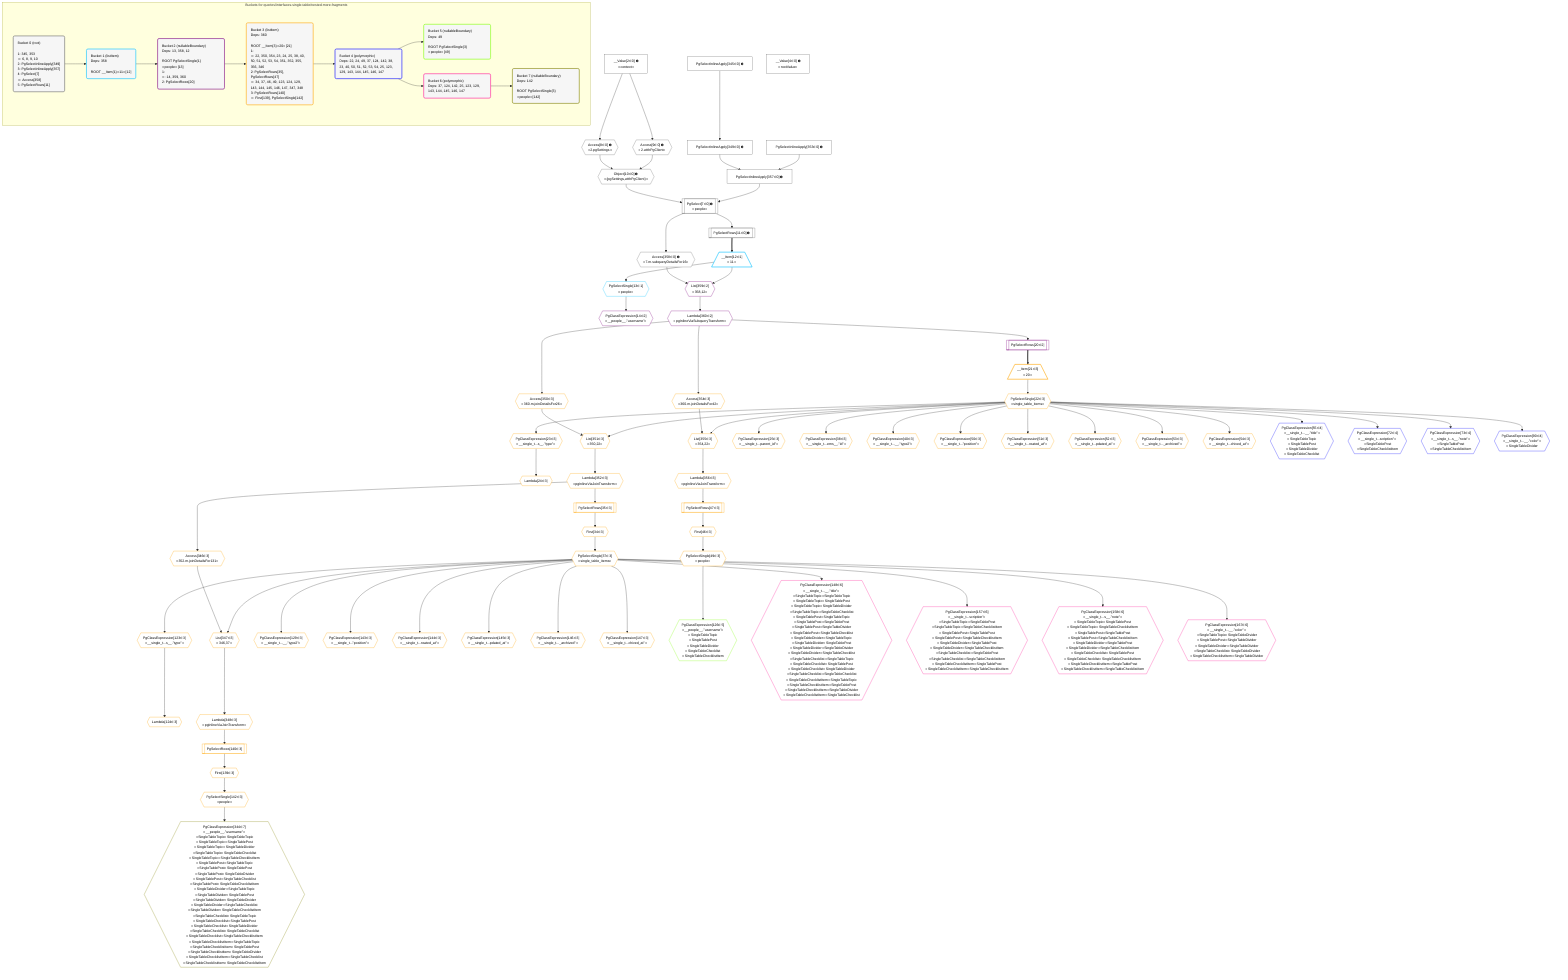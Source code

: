 %%{init: {'themeVariables': { 'fontSize': '12px'}}}%%
graph TD
    classDef path fill:#eee,stroke:#000,color:#000
    classDef plan fill:#fff,stroke-width:1px,color:#000
    classDef itemplan fill:#fff,stroke-width:2px,color:#000
    classDef unbatchedplan fill:#dff,stroke-width:1px,color:#000
    classDef sideeffectplan fill:#fcc,stroke-width:2px,color:#000
    classDef bucket fill:#f6f6f6,color:#000,stroke-width:2px,text-align:left

    subgraph "Buckets for queries/interfaces-single-table/nested-more-fragments"
    Bucket0("Bucket 0 (root)<br /><br />1: 345, 353<br />ᐳ: 6, 8, 9, 10<br />2: PgSelectInlineApply[349]<br />3: PgSelectInlineApply[357]<br />4: PgSelect[7]<br />ᐳ: Access[358]<br />5: PgSelectRows[11]"):::bucket
    Bucket1("Bucket 1 (listItem)<br />Deps: 358<br /><br />ROOT __Item{1}ᐸ11ᐳ[12]"):::bucket
    Bucket2("Bucket 2 (nullableBoundary)<br />Deps: 13, 358, 12<br /><br />ROOT PgSelectSingle{1}ᐸpeopleᐳ[13]<br />1: <br />ᐳ: 14, 359, 360<br />2: PgSelectRows[20]"):::bucket
    Bucket3("Bucket 3 (listItem)<br />Deps: 360<br /><br />ROOT __Item{3}ᐸ20ᐳ[21]<br />1: <br />ᐳ: 22, 350, 354, 23, 24, 25, 38, 40, 50, 51, 52, 53, 54, 351, 352, 355, 356, 346<br />2: PgSelectRows[35], PgSelectRows[47]<br />ᐳ: 34, 37, 46, 49, 123, 124, 129, 143, 144, 145, 146, 147, 347, 348<br />3: PgSelectRows[140]<br />ᐳ: First[139], PgSelectSingle[142]"):::bucket
    Bucket4("Bucket 4 (polymorphic)<br />Deps: 22, 24, 49, 37, 124, 142, 38, 23, 40, 50, 51, 52, 53, 54, 25, 123, 129, 143, 144, 145, 146, 147"):::bucket
    Bucket5("Bucket 5 (nullableBoundary)<br />Deps: 49<br /><br />ROOT PgSelectSingle{3}ᐸpeopleᐳ[49]"):::bucket
    Bucket6("Bucket 6 (polymorphic)<br />Deps: 37, 124, 142, 25, 123, 129, 143, 144, 145, 146, 147"):::bucket
    Bucket7("Bucket 7 (nullableBoundary)<br />Deps: 142<br /><br />ROOT PgSelectSingle{3}ᐸpeopleᐳ[142]"):::bucket
    end
    Bucket0 --> Bucket1
    Bucket1 --> Bucket2
    Bucket2 --> Bucket3
    Bucket3 --> Bucket4
    Bucket4 --> Bucket5 & Bucket6
    Bucket6 --> Bucket7

    %% plan dependencies
    PgSelectInlineApply357["PgSelectInlineApply[357∈0] ➊"]:::plan
    PgSelectInlineApply349["PgSelectInlineApply[349∈0] ➊"]:::plan
    PgSelectInlineApply353["PgSelectInlineApply[353∈0] ➊"]:::plan
    PgSelectInlineApply349 & PgSelectInlineApply353 --> PgSelectInlineApply357
    PgSelect7[["PgSelect[7∈0] ➊<br />ᐸpeopleᐳ"]]:::plan
    Object10{{"Object[10∈0] ➊<br />ᐸ{pgSettings,withPgClient}ᐳ"}}:::plan
    Object10 & PgSelectInlineApply357 --> PgSelect7
    Access8{{"Access[8∈0] ➊<br />ᐸ2.pgSettingsᐳ"}}:::plan
    Access9{{"Access[9∈0] ➊<br />ᐸ2.withPgClientᐳ"}}:::plan
    Access8 & Access9 --> Object10
    __Value2["__Value[2∈0] ➊<br />ᐸcontextᐳ"]:::plan
    __Value2 --> Access8
    __Value2 --> Access9
    PgSelectRows11[["PgSelectRows[11∈0] ➊"]]:::plan
    PgSelect7 --> PgSelectRows11
    PgSelectInlineApply345["PgSelectInlineApply[345∈0] ➊"]:::plan
    PgSelectInlineApply345 --> PgSelectInlineApply349
    Access358{{"Access[358∈0] ➊<br />ᐸ7.m.subqueryDetailsFor16ᐳ"}}:::plan
    PgSelect7 --> Access358
    __Value4["__Value[4∈0] ➊<br />ᐸrootValueᐳ"]:::plan
    __Item12[/"__Item[12∈1]<br />ᐸ11ᐳ"\]:::itemplan
    PgSelectRows11 ==> __Item12
    PgSelectSingle13{{"PgSelectSingle[13∈1]<br />ᐸpeopleᐳ"}}:::plan
    __Item12 --> PgSelectSingle13
    List359{{"List[359∈2]<br />ᐸ358,12ᐳ"}}:::plan
    Access358 & __Item12 --> List359
    PgClassExpression14{{"PgClassExpression[14∈2]<br />ᐸ__people__.”username”ᐳ"}}:::plan
    PgSelectSingle13 --> PgClassExpression14
    PgSelectRows20[["PgSelectRows[20∈2]"]]:::plan
    Lambda360{{"Lambda[360∈2]<br />ᐸpgInlineViaSubqueryTransformᐳ"}}:::plan
    Lambda360 --> PgSelectRows20
    List359 --> Lambda360
    List347{{"List[347∈3]<br />ᐸ346,37ᐳ"}}:::plan
    Access346{{"Access[346∈3]<br />ᐸ352.m.joinDetailsFor131ᐳ"}}:::plan
    PgSelectSingle37{{"PgSelectSingle[37∈3]<br />ᐸsingle_table_itemsᐳ"}}:::plan
    Access346 & PgSelectSingle37 --> List347
    List351{{"List[351∈3]<br />ᐸ350,22ᐳ"}}:::plan
    Access350{{"Access[350∈3]<br />ᐸ360.m.joinDetailsFor26ᐳ"}}:::plan
    PgSelectSingle22{{"PgSelectSingle[22∈3]<br />ᐸsingle_table_itemsᐳ"}}:::plan
    Access350 & PgSelectSingle22 --> List351
    List355{{"List[355∈3]<br />ᐸ354,22ᐳ"}}:::plan
    Access354{{"Access[354∈3]<br />ᐸ360.m.joinDetailsFor42ᐳ"}}:::plan
    Access354 & PgSelectSingle22 --> List355
    __Item21[/"__Item[21∈3]<br />ᐸ20ᐳ"\]:::itemplan
    PgSelectRows20 ==> __Item21
    __Item21 --> PgSelectSingle22
    PgClassExpression23{{"PgClassExpression[23∈3]<br />ᐸ__single_t...s__.”type”ᐳ"}}:::plan
    PgSelectSingle22 --> PgClassExpression23
    Lambda24{{"Lambda[24∈3]"}}:::plan
    PgClassExpression23 --> Lambda24
    PgClassExpression25{{"PgClassExpression[25∈3]<br />ᐸ__single_t...parent_id”ᐳ"}}:::plan
    PgSelectSingle22 --> PgClassExpression25
    First34{{"First[34∈3]"}}:::plan
    PgSelectRows35[["PgSelectRows[35∈3]"]]:::plan
    PgSelectRows35 --> First34
    Lambda352{{"Lambda[352∈3]<br />ᐸpgInlineViaJoinTransformᐳ"}}:::plan
    Lambda352 --> PgSelectRows35
    First34 --> PgSelectSingle37
    PgClassExpression38{{"PgClassExpression[38∈3]<br />ᐸ__single_t...ems__.”id”ᐳ"}}:::plan
    PgSelectSingle22 --> PgClassExpression38
    PgClassExpression40{{"PgClassExpression[40∈3]<br />ᐸ__single_t...__.”type2”ᐳ"}}:::plan
    PgSelectSingle22 --> PgClassExpression40
    First46{{"First[46∈3]"}}:::plan
    PgSelectRows47[["PgSelectRows[47∈3]"]]:::plan
    PgSelectRows47 --> First46
    Lambda356{{"Lambda[356∈3]<br />ᐸpgInlineViaJoinTransformᐳ"}}:::plan
    Lambda356 --> PgSelectRows47
    PgSelectSingle49{{"PgSelectSingle[49∈3]<br />ᐸpeopleᐳ"}}:::plan
    First46 --> PgSelectSingle49
    PgClassExpression50{{"PgClassExpression[50∈3]<br />ᐸ__single_t...”position”ᐳ"}}:::plan
    PgSelectSingle22 --> PgClassExpression50
    PgClassExpression51{{"PgClassExpression[51∈3]<br />ᐸ__single_t...reated_at”ᐳ"}}:::plan
    PgSelectSingle22 --> PgClassExpression51
    PgClassExpression52{{"PgClassExpression[52∈3]<br />ᐸ__single_t...pdated_at”ᐳ"}}:::plan
    PgSelectSingle22 --> PgClassExpression52
    PgClassExpression53{{"PgClassExpression[53∈3]<br />ᐸ__single_t..._archived”ᐳ"}}:::plan
    PgSelectSingle22 --> PgClassExpression53
    PgClassExpression54{{"PgClassExpression[54∈3]<br />ᐸ__single_t...chived_at”ᐳ"}}:::plan
    PgSelectSingle22 --> PgClassExpression54
    PgClassExpression123{{"PgClassExpression[123∈3]<br />ᐸ__single_t...s__.”type”ᐳ"}}:::plan
    PgSelectSingle37 --> PgClassExpression123
    Lambda124{{"Lambda[124∈3]"}}:::plan
    PgClassExpression123 --> Lambda124
    PgClassExpression129{{"PgClassExpression[129∈3]<br />ᐸ__single_t...__.”type2”ᐳ"}}:::plan
    PgSelectSingle37 --> PgClassExpression129
    First139{{"First[139∈3]"}}:::plan
    PgSelectRows140[["PgSelectRows[140∈3]"]]:::plan
    PgSelectRows140 --> First139
    Lambda348{{"Lambda[348∈3]<br />ᐸpgInlineViaJoinTransformᐳ"}}:::plan
    Lambda348 --> PgSelectRows140
    PgSelectSingle142{{"PgSelectSingle[142∈3]<br />ᐸpeopleᐳ"}}:::plan
    First139 --> PgSelectSingle142
    PgClassExpression143{{"PgClassExpression[143∈3]<br />ᐸ__single_t...”position”ᐳ"}}:::plan
    PgSelectSingle37 --> PgClassExpression143
    PgClassExpression144{{"PgClassExpression[144∈3]<br />ᐸ__single_t...reated_at”ᐳ"}}:::plan
    PgSelectSingle37 --> PgClassExpression144
    PgClassExpression145{{"PgClassExpression[145∈3]<br />ᐸ__single_t...pdated_at”ᐳ"}}:::plan
    PgSelectSingle37 --> PgClassExpression145
    PgClassExpression146{{"PgClassExpression[146∈3]<br />ᐸ__single_t..._archived”ᐳ"}}:::plan
    PgSelectSingle37 --> PgClassExpression146
    PgClassExpression147{{"PgClassExpression[147∈3]<br />ᐸ__single_t...chived_at”ᐳ"}}:::plan
    PgSelectSingle37 --> PgClassExpression147
    Lambda352 --> Access346
    List347 --> Lambda348
    Lambda360 --> Access350
    List351 --> Lambda352
    Lambda360 --> Access354
    List355 --> Lambda356
    PgClassExpression55{{"PgClassExpression[55∈4]<br />ᐸ__single_t...__.”title”ᐳ<br />ᐳSingleTableTopic<br />ᐳSingleTablePost<br />ᐳSingleTableDivider<br />ᐳSingleTableChecklist"}}:::plan
    PgSelectSingle22 --> PgClassExpression55
    PgClassExpression72{{"PgClassExpression[72∈4]<br />ᐸ__single_t...scription”ᐳ<br />ᐳSingleTablePost<br />ᐳSingleTableChecklistItem"}}:::plan
    PgSelectSingle22 --> PgClassExpression72
    PgClassExpression73{{"PgClassExpression[73∈4]<br />ᐸ__single_t...s__.”note”ᐳ<br />ᐳSingleTablePost<br />ᐳSingleTableChecklistItem"}}:::plan
    PgSelectSingle22 --> PgClassExpression73
    PgClassExpression90{{"PgClassExpression[90∈4]<br />ᐸ__single_t...__.”color”ᐳ<br />ᐳSingleTableDivider"}}:::plan
    PgSelectSingle22 --> PgClassExpression90
    PgClassExpression126{{"PgClassExpression[126∈5]<br />ᐸ__people__.”username”ᐳ<br />ᐳSingleTableTopic<br />ᐳSingleTablePost<br />ᐳSingleTableDivider<br />ᐳSingleTableChecklist<br />ᐳSingleTableChecklistItem"}}:::plan
    PgSelectSingle49 --> PgClassExpression126
    PgClassExpression148{{"PgClassExpression[148∈6]<br />ᐸ__single_t...__.”title”ᐳ<br />ᐳSingleTableTopicᐳSingleTableTopic<br />ᐳSingleTableTopicᐳSingleTablePost<br />ᐳSingleTableTopicᐳSingleTableDivider<br />ᐳSingleTableTopicᐳSingleTableChecklist<br />ᐳSingleTablePostᐳSingleTableTopic<br />ᐳSingleTablePostᐳSingleTablePost<br />ᐳSingleTablePostᐳSingleTableDivider<br />ᐳSingleTablePostᐳSingleTableChecklist<br />ᐳSingleTableDividerᐳSingleTableTopic<br />ᐳSingleTableDividerᐳSingleTablePost<br />ᐳSingleTableDividerᐳSingleTableDivider<br />ᐳSingleTableDividerᐳSingleTableChecklist<br />ᐳSingleTableChecklistᐳSingleTableTopic<br />ᐳSingleTableChecklistᐳSingleTablePost<br />ᐳSingleTableChecklistᐳSingleTableDivider<br />ᐳSingleTableChecklistᐳSingleTableChecklist<br />ᐳSingleTableChecklistItemᐳSingleTableTopic<br />ᐳSingleTableChecklistItemᐳSingleTablePost<br />ᐳSingleTableChecklistItemᐳSingleTableDivider<br />ᐳSingleTableChecklistItemᐳSingleTableChecklist"}}:::plan
    PgSelectSingle37 --> PgClassExpression148
    PgClassExpression157{{"PgClassExpression[157∈6]<br />ᐸ__single_t...scription”ᐳ<br />ᐳSingleTableTopicᐳSingleTablePost<br />ᐳSingleTableTopicᐳSingleTableChecklistItem<br />ᐳSingleTablePostᐳSingleTablePost<br />ᐳSingleTablePostᐳSingleTableChecklistItem<br />ᐳSingleTableDividerᐳSingleTablePost<br />ᐳSingleTableDividerᐳSingleTableChecklistItem<br />ᐳSingleTableChecklistᐳSingleTablePost<br />ᐳSingleTableChecklistᐳSingleTableChecklistItem<br />ᐳSingleTableChecklistItemᐳSingleTablePost<br />ᐳSingleTableChecklistItemᐳSingleTableChecklistItem"}}:::plan
    PgSelectSingle37 --> PgClassExpression157
    PgClassExpression158{{"PgClassExpression[158∈6]<br />ᐸ__single_t...s__.”note”ᐳ<br />ᐳSingleTableTopicᐳSingleTablePost<br />ᐳSingleTableTopicᐳSingleTableChecklistItem<br />ᐳSingleTablePostᐳSingleTablePost<br />ᐳSingleTablePostᐳSingleTableChecklistItem<br />ᐳSingleTableDividerᐳSingleTablePost<br />ᐳSingleTableDividerᐳSingleTableChecklistItem<br />ᐳSingleTableChecklistᐳSingleTablePost<br />ᐳSingleTableChecklistᐳSingleTableChecklistItem<br />ᐳSingleTableChecklistItemᐳSingleTablePost<br />ᐳSingleTableChecklistItemᐳSingleTableChecklistItem"}}:::plan
    PgSelectSingle37 --> PgClassExpression158
    PgClassExpression167{{"PgClassExpression[167∈6]<br />ᐸ__single_t...__.”color”ᐳ<br />ᐳSingleTableTopicᐳSingleTableDivider<br />ᐳSingleTablePostᐳSingleTableDivider<br />ᐳSingleTableDividerᐳSingleTableDivider<br />ᐳSingleTableChecklistᐳSingleTableDivider<br />ᐳSingleTableChecklistItemᐳSingleTableDivider"}}:::plan
    PgSelectSingle37 --> PgClassExpression167
    PgClassExpression344{{"PgClassExpression[344∈7]<br />ᐸ__people__.”username”ᐳ<br />ᐳSingleTableTopicᐳSingleTableTopic<br />ᐳSingleTableTopicᐳSingleTablePost<br />ᐳSingleTableTopicᐳSingleTableDivider<br />ᐳSingleTableTopicᐳSingleTableChecklist<br />ᐳSingleTableTopicᐳSingleTableChecklistItem<br />ᐳSingleTablePostᐳSingleTableTopic<br />ᐳSingleTablePostᐳSingleTablePost<br />ᐳSingleTablePostᐳSingleTableDivider<br />ᐳSingleTablePostᐳSingleTableChecklist<br />ᐳSingleTablePostᐳSingleTableChecklistItem<br />ᐳSingleTableDividerᐳSingleTableTopic<br />ᐳSingleTableDividerᐳSingleTablePost<br />ᐳSingleTableDividerᐳSingleTableDivider<br />ᐳSingleTableDividerᐳSingleTableChecklist<br />ᐳSingleTableDividerᐳSingleTableChecklistItem<br />ᐳSingleTableChecklistᐳSingleTableTopic<br />ᐳSingleTableChecklistᐳSingleTablePost<br />ᐳSingleTableChecklistᐳSingleTableDivider<br />ᐳSingleTableChecklistᐳSingleTableChecklist<br />ᐳSingleTableChecklistᐳSingleTableChecklistItem<br />ᐳSingleTableChecklistItemᐳSingleTableTopic<br />ᐳSingleTableChecklistItemᐳSingleTablePost<br />ᐳSingleTableChecklistItemᐳSingleTableDivider<br />ᐳSingleTableChecklistItemᐳSingleTableChecklist<br />ᐳSingleTableChecklistItemᐳSingleTableChecklistItem"}}:::plan
    PgSelectSingle142 --> PgClassExpression344

    %% define steps
    classDef bucket0 stroke:#696969
    class Bucket0,__Value2,__Value4,PgSelect7,Access8,Access9,Object10,PgSelectRows11,PgSelectInlineApply345,PgSelectInlineApply349,PgSelectInlineApply353,PgSelectInlineApply357,Access358 bucket0
    classDef bucket1 stroke:#00bfff
    class Bucket1,__Item12,PgSelectSingle13 bucket1
    classDef bucket2 stroke:#7f007f
    class Bucket2,PgClassExpression14,PgSelectRows20,List359,Lambda360 bucket2
    classDef bucket3 stroke:#ffa500
    class Bucket3,__Item21,PgSelectSingle22,PgClassExpression23,Lambda24,PgClassExpression25,First34,PgSelectRows35,PgSelectSingle37,PgClassExpression38,PgClassExpression40,First46,PgSelectRows47,PgSelectSingle49,PgClassExpression50,PgClassExpression51,PgClassExpression52,PgClassExpression53,PgClassExpression54,PgClassExpression123,Lambda124,PgClassExpression129,First139,PgSelectRows140,PgSelectSingle142,PgClassExpression143,PgClassExpression144,PgClassExpression145,PgClassExpression146,PgClassExpression147,Access346,List347,Lambda348,Access350,List351,Lambda352,Access354,List355,Lambda356 bucket3
    classDef bucket4 stroke:#0000ff
    class Bucket4,PgClassExpression55,PgClassExpression72,PgClassExpression73,PgClassExpression90 bucket4
    classDef bucket5 stroke:#7fff00
    class Bucket5,PgClassExpression126 bucket5
    classDef bucket6 stroke:#ff1493
    class Bucket6,PgClassExpression148,PgClassExpression157,PgClassExpression158,PgClassExpression167 bucket6
    classDef bucket7 stroke:#808000
    class Bucket7,PgClassExpression344 bucket7